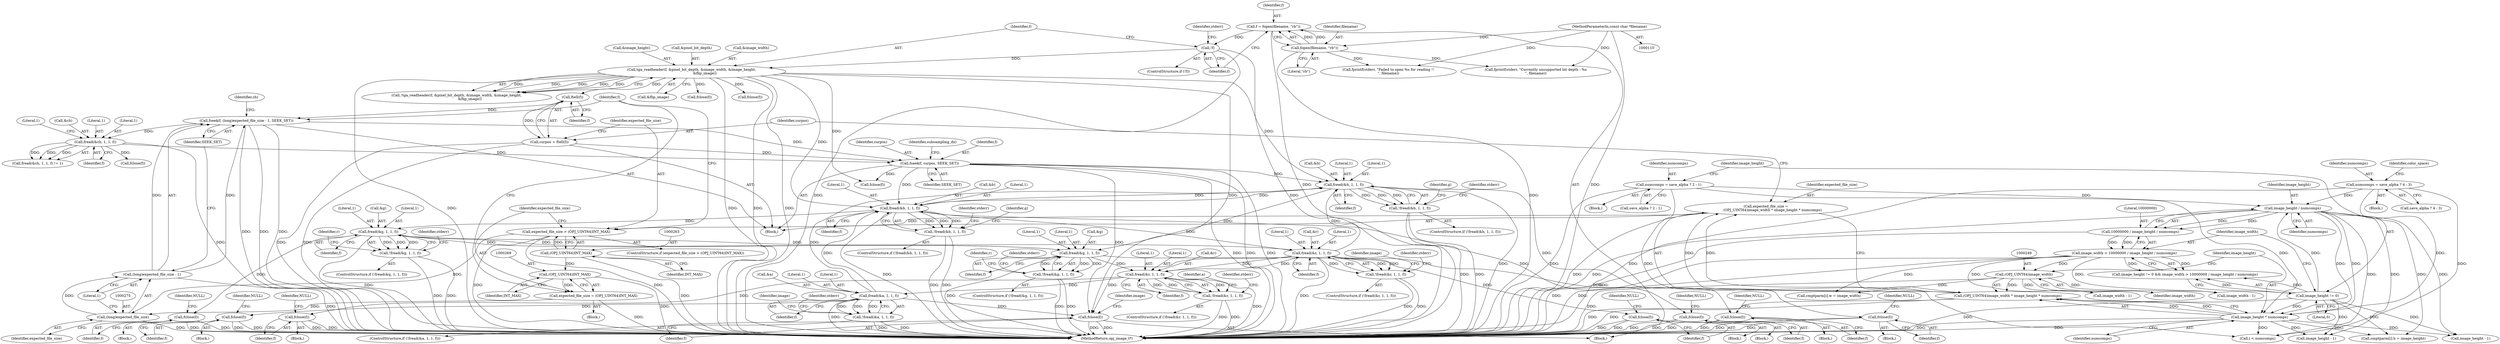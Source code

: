 digraph "0_openjpeg_2cd30c2b06ce332dede81cccad8b334cde997281_1@pointer" {
"1000640" [label="(Call,fread(&b, 1, 1, f))"];
"1000531" [label="(Call,fread(&b, 1, 1, f))"];
"1000640" [label="(Call,fread(&b, 1, 1, f))"];
"1000694" [label="(Call,fread(&a, 1, 1, f))"];
"1000676" [label="(Call,fread(&r, 1, 1, f))"];
"1000567" [label="(Call,fread(&r, 1, 1, f))"];
"1000549" [label="(Call,fread(&g, 1, 1, f))"];
"1000658" [label="(Call,fread(&g, 1, 1, f))"];
"1000293" [label="(Call,fseek(f, curpos, SEEK_SET))"];
"1000281" [label="(Call,fread(&ch, 1, 1, f))"];
"1000271" [label="(Call,fseek(f, (long)expected_file_size - 1, SEEK_SET))"];
"1000257" [label="(Call,ftell(f))"];
"1000150" [label="(Call,tga_readheader(f, &pixel_bit_depth, &image_width, &image_height,\n                        &flip_image))"];
"1000139" [label="(Call,!f)"];
"1000133" [label="(Call,f = fopen(filename, \"rb\"))"];
"1000135" [label="(Call,fopen(filename, \"rb\"))"];
"1000111" [label="(MethodParameterIn,const char *filename)"];
"1000273" [label="(Call,(long)expected_file_size - 1)"];
"1000274" [label="(Call,(long)expected_file_size)"];
"1000266" [label="(Call,expected_file_size = (OPJ_UINT64)INT_MAX)"];
"1000268" [label="(Call,(OPJ_UINT64)INT_MAX)"];
"1000262" [label="(Call,(OPJ_UINT64)INT_MAX)"];
"1000260" [label="(Call,expected_file_size > (OPJ_UINT64)INT_MAX)"];
"1000245" [label="(Call,expected_file_size =\n            (OPJ_UINT64)image_width * image_height * numcomps)"];
"1000247" [label="(Call,(OPJ_UINT64)image_width * image_height * numcomps)"];
"1000248" [label="(Call,(OPJ_UINT64)image_width)"];
"1000235" [label="(Call,image_width > 10000000 / image_height / numcomps)"];
"1000237" [label="(Call,10000000 / image_height / numcomps)"];
"1000239" [label="(Call,image_height / numcomps)"];
"1000232" [label="(Call,image_height != 0)"];
"1000213" [label="(Call,numcomps = save_alpha ? 2 : 1)"];
"1000221" [label="(Call,numcomps = save_alpha ? 4 : 3)"];
"1000251" [label="(Call,image_height * numcomps)"];
"1000255" [label="(Call,curpos = ftell(f))"];
"1000530" [label="(Call,!fread(&b, 1, 1, f))"];
"1000543" [label="(Call,fclose(f))"];
"1000548" [label="(Call,!fread(&g, 1, 1, f))"];
"1000561" [label="(Call,fclose(f))"];
"1000566" [label="(Call,!fread(&r, 1, 1, f))"];
"1000579" [label="(Call,fclose(f))"];
"1000639" [label="(Call,!fread(&b, 1, 1, f))"];
"1000652" [label="(Call,fclose(f))"];
"1000657" [label="(Call,!fread(&g, 1, 1, f))"];
"1000670" [label="(Call,fclose(f))"];
"1000675" [label="(Call,!fread(&r, 1, 1, f))"];
"1000688" [label="(Call,fclose(f))"];
"1000693" [label="(Call,!fread(&a, 1, 1, f))"];
"1000706" [label="(Call,fclose(f))"];
"1000762" [label="(Call,fclose(f))"];
"1000530" [label="(Call,!fread(&b, 1, 1, f))"];
"1000694" [label="(Call,fread(&a, 1, 1, f))"];
"1000253" [label="(Identifier,numcomps)"];
"1000660" [label="(Identifier,g)"];
"1000264" [label="(Identifier,INT_MAX)"];
"1000246" [label="(Identifier,expected_file_size)"];
"1000251" [label="(Call,image_height * numcomps)"];
"1000293" [label="(Call,fseek(f, curpos, SEEK_SET))"];
"1000670" [label="(Call,fclose(f))"];
"1000298" [label="(Identifier,subsampling_dx)"];
"1000646" [label="(Block,)"];
"1000435" [label="(Call,image_width - 1)"];
"1000134" [label="(Identifier,f)"];
"1000678" [label="(Identifier,r)"];
"1000296" [label="(Identifier,SEEK_SET)"];
"1000758" [label="(Call,fprintf(stderr, \"Currently unsupported bit depth : %s\n\", filename))"];
"1000289" [label="(Call,fclose(f))"];
"1000270" [label="(Identifier,INT_MAX)"];
"1000645" [label="(Identifier,f)"];
"1000588" [label="(Identifier,image)"];
"1000582" [label="(Identifier,NULL)"];
"1000284" [label="(Literal,1)"];
"1000209" [label="(Block,)"];
"1000575" [label="(Identifier,stderr)"];
"1000659" [label="(Call,&g)"];
"1000677" [label="(Call,&r)"];
"1000272" [label="(Identifier,f)"];
"1000551" [label="(Identifier,g)"];
"1000700" [label="(Block,)"];
"1000697" [label="(Literal,1)"];
"1000138" [label="(ControlStructure,if (!f))"];
"1000285" [label="(Literal,1)"];
"1000231" [label="(Call,image_height != 0 && image_width > 10000000 / image_height / numcomps)"];
"1000656" [label="(ControlStructure,if (!fread(&g, 1, 1, f)))"];
"1000652" [label="(Call,fclose(f))"];
"1000664" [label="(Block,)"];
"1000257" [label="(Call,ftell(f))"];
"1000674" [label="(ControlStructure,if (!fread(&r, 1, 1, f)))"];
"1000250" [label="(Identifier,image_width)"];
"1000657" [label="(Call,!fread(&g, 1, 1, f))"];
"1000643" [label="(Literal,1)"];
"1000766" [label="(MethodReturn,opj_image_t*)"];
"1000154" [label="(Call,&image_width)"];
"1000567" [label="(Call,fread(&r, 1, 1, f))"];
"1000151" [label="(Identifier,f)"];
"1000663" [label="(Identifier,f)"];
"1000675" [label="(Call,!fread(&r, 1, 1, f))"];
"1000142" [label="(Call,fprintf(stderr, \"Failed to open %s for reading !!\n\", filename))"];
"1000529" [label="(ControlStructure,if (!fread(&b, 1, 1, f)))"];
"1000534" [label="(Literal,1)"];
"1000149" [label="(Call,!tga_readheader(f, &pixel_bit_depth, &image_width, &image_height,\n                        &flip_image))"];
"1000691" [label="(Identifier,NULL)"];
"1000661" [label="(Literal,1)"];
"1000658" [label="(Call,fread(&g, 1, 1, f))"];
"1000311" [label="(Call,i < numcomps)"];
"1000699" [label="(Identifier,f)"];
"1000294" [label="(Identifier,f)"];
"1000696" [label="(Identifier,a)"];
"1000681" [label="(Identifier,f)"];
"1000235" [label="(Call,image_width > 10000000 / image_height / numcomps)"];
"1000554" [label="(Identifier,f)"];
"1000283" [label="(Identifier,ch)"];
"1000544" [label="(Identifier,f)"];
"1000662" [label="(Literal,1)"];
"1000568" [label="(Call,&r)"];
"1000276" [label="(Identifier,expected_file_size)"];
"1000709" [label="(Identifier,NULL)"];
"1000689" [label="(Identifier,f)"];
"1000280" [label="(Call,fread(&ch, 1, 1, f) != 1)"];
"1000536" [label="(Identifier,f)"];
"1000641" [label="(Call,&b)"];
"1000287" [label="(Literal,1)"];
"1000571" [label="(Literal,1)"];
"1000248" [label="(Call,(OPJ_UINT64)image_width)"];
"1000136" [label="(Identifier,filename)"];
"1000133" [label="(Call,f = fopen(filename, \"rb\"))"];
"1000671" [label="(Identifier,f)"];
"1000549" [label="(Call,fread(&g, 1, 1, f))"];
"1000547" [label="(ControlStructure,if (!fread(&g, 1, 1, f)))"];
"1000259" [label="(ControlStructure,if (expected_file_size > (OPJ_UINT64)INT_MAX))"];
"1000715" [label="(Identifier,image)"];
"1000673" [label="(Identifier,NULL)"];
"1000214" [label="(Identifier,numcomps)"];
"1000682" [label="(Block,)"];
"1000572" [label="(Identifier,f)"];
"1000385" [label="(Call,fclose(f))"];
"1000255" [label="(Call,curpos = ftell(f))"];
"1000684" [label="(Identifier,stderr)"];
"1000274" [label="(Call,(long)expected_file_size)"];
"1000688" [label="(Call,fclose(f))"];
"1000267" [label="(Identifier,expected_file_size)"];
"1000232" [label="(Call,image_height != 0)"];
"1000271" [label="(Call,fseek(f, (long)expected_file_size - 1, SEEK_SET))"];
"1000158" [label="(Call,&flip_image)"];
"1000698" [label="(Literal,1)"];
"1000552" [label="(Literal,1)"];
"1000113" [label="(Block,)"];
"1000111" [label="(MethodParameterIn,const char *filename)"];
"1000295" [label="(Identifier,curpos)"];
"1000282" [label="(Call,&ch)"];
"1000286" [label="(Identifier,f)"];
"1000648" [label="(Identifier,stderr)"];
"1000707" [label="(Identifier,f)"];
"1000702" [label="(Identifier,stderr)"];
"1000537" [label="(Block,)"];
"1000580" [label="(Identifier,f)"];
"1000692" [label="(ControlStructure,if (!fread(&a, 1, 1, f)))"];
"1000266" [label="(Call,expected_file_size = (OPJ_UINT64)INT_MAX)"];
"1000639" [label="(Call,!fread(&b, 1, 1, f))"];
"1000550" [label="(Call,&g)"];
"1000156" [label="(Call,&image_height)"];
"1000363" [label="(Call,cmptparm[i].h = image_height)"];
"1000420" [label="(Call,image_width - 1)"];
"1000273" [label="(Call,(long)expected_file_size - 1)"];
"1000281" [label="(Call,fread(&ch, 1, 1, f))"];
"1000247" [label="(Call,(OPJ_UINT64)image_width * image_height * numcomps)"];
"1000240" [label="(Identifier,image_height)"];
"1000237" [label="(Call,10000000 / image_height / numcomps)"];
"1000260" [label="(Call,expected_file_size > (OPJ_UINT64)INT_MAX)"];
"1000150" [label="(Call,tga_readheader(f, &pixel_bit_depth, &image_width, &image_height,\n                        &flip_image))"];
"1000242" [label="(Block,)"];
"1000252" [label="(Identifier,image_height)"];
"1000470" [label="(Call,image_height - 1)"];
"1000215" [label="(Call,save_alpha ? 2 : 1)"];
"1000539" [label="(Identifier,stderr)"];
"1000222" [label="(Identifier,numcomps)"];
"1000569" [label="(Identifier,r)"];
"1000638" [label="(ControlStructure,if (!fread(&b, 1, 1, f)))"];
"1000277" [label="(Literal,1)"];
"1000152" [label="(Call,&pixel_bit_depth)"];
"1000535" [label="(Literal,1)"];
"1000765" [label="(Identifier,image)"];
"1000561" [label="(Call,fclose(f))"];
"1000644" [label="(Literal,1)"];
"1000239" [label="(Call,image_height / numcomps)"];
"1000137" [label="(Literal,\"rb\")"];
"1000140" [label="(Identifier,f)"];
"1000221" [label="(Call,numcomps = save_alpha ? 4 : 3)"];
"1000557" [label="(Identifier,stderr)"];
"1000553" [label="(Literal,1)"];
"1000762" [label="(Call,fclose(f))"];
"1000543" [label="(Call,fclose(f))"];
"1000573" [label="(Block,)"];
"1000680" [label="(Literal,1)"];
"1000676" [label="(Call,fread(&r, 1, 1, f))"];
"1000213" [label="(Call,numcomps = save_alpha ? 2 : 1)"];
"1000175" [label="(Call,fclose(f))"];
"1000139" [label="(Call,!f)"];
"1000562" [label="(Identifier,f)"];
"1000161" [label="(Call,fclose(f))"];
"1000693" [label="(Call,!fread(&a, 1, 1, f))"];
"1000265" [label="(Block,)"];
"1000245" [label="(Call,expected_file_size =\n            (OPJ_UINT64)image_width * image_height * numcomps)"];
"1000455" [label="(Call,image_height - 1)"];
"1000268" [label="(Call,(OPJ_UINT64)INT_MAX)"];
"1000531" [label="(Call,fread(&b, 1, 1, f))"];
"1000532" [label="(Call,&b)"];
"1000546" [label="(Identifier,NULL)"];
"1000695" [label="(Call,&a)"];
"1000706" [label="(Call,fclose(f))"];
"1000258" [label="(Identifier,f)"];
"1000356" [label="(Call,cmptparm[i].w = image_width)"];
"1000262" [label="(Call,(OPJ_UINT64)INT_MAX)"];
"1000143" [label="(Identifier,stderr)"];
"1000256" [label="(Identifier,curpos)"];
"1000566" [label="(Call,!fread(&r, 1, 1, f))"];
"1000548" [label="(Call,!fread(&g, 1, 1, f))"];
"1000653" [label="(Identifier,f)"];
"1000565" [label="(ControlStructure,if (!fread(&r, 1, 1, f)))"];
"1000241" [label="(Identifier,numcomps)"];
"1000220" [label="(Block,)"];
"1000564" [label="(Identifier,NULL)"];
"1000655" [label="(Identifier,NULL)"];
"1000570" [label="(Literal,1)"];
"1000135" [label="(Call,fopen(filename, \"rb\"))"];
"1000236" [label="(Identifier,image_width)"];
"1000579" [label="(Call,fclose(f))"];
"1000233" [label="(Identifier,image_height)"];
"1000555" [label="(Block,)"];
"1000763" [label="(Identifier,f)"];
"1000228" [label="(Identifier,color_space)"];
"1000223" [label="(Call,save_alpha ? 4 : 3)"];
"1000640" [label="(Call,fread(&b, 1, 1, f))"];
"1000278" [label="(Identifier,SEEK_SET)"];
"1000261" [label="(Identifier,expected_file_size)"];
"1000238" [label="(Literal,10000000)"];
"1000234" [label="(Literal,0)"];
"1000666" [label="(Identifier,stderr)"];
"1000679" [label="(Literal,1)"];
"1000640" -> "1000639"  [label="AST: "];
"1000640" -> "1000645"  [label="CFG: "];
"1000641" -> "1000640"  [label="AST: "];
"1000643" -> "1000640"  [label="AST: "];
"1000644" -> "1000640"  [label="AST: "];
"1000645" -> "1000640"  [label="AST: "];
"1000639" -> "1000640"  [label="CFG: "];
"1000640" -> "1000766"  [label="DDG: "];
"1000640" -> "1000531"  [label="DDG: "];
"1000640" -> "1000639"  [label="DDG: "];
"1000640" -> "1000639"  [label="DDG: "];
"1000640" -> "1000639"  [label="DDG: "];
"1000531" -> "1000640"  [label="DDG: "];
"1000694" -> "1000640"  [label="DDG: "];
"1000567" -> "1000640"  [label="DDG: "];
"1000293" -> "1000640"  [label="DDG: "];
"1000150" -> "1000640"  [label="DDG: "];
"1000640" -> "1000652"  [label="DDG: "];
"1000640" -> "1000658"  [label="DDG: "];
"1000531" -> "1000530"  [label="AST: "];
"1000531" -> "1000536"  [label="CFG: "];
"1000532" -> "1000531"  [label="AST: "];
"1000534" -> "1000531"  [label="AST: "];
"1000535" -> "1000531"  [label="AST: "];
"1000536" -> "1000531"  [label="AST: "];
"1000530" -> "1000531"  [label="CFG: "];
"1000531" -> "1000766"  [label="DDG: "];
"1000531" -> "1000530"  [label="DDG: "];
"1000531" -> "1000530"  [label="DDG: "];
"1000531" -> "1000530"  [label="DDG: "];
"1000694" -> "1000531"  [label="DDG: "];
"1000567" -> "1000531"  [label="DDG: "];
"1000293" -> "1000531"  [label="DDG: "];
"1000150" -> "1000531"  [label="DDG: "];
"1000531" -> "1000543"  [label="DDG: "];
"1000531" -> "1000549"  [label="DDG: "];
"1000694" -> "1000693"  [label="AST: "];
"1000694" -> "1000699"  [label="CFG: "];
"1000695" -> "1000694"  [label="AST: "];
"1000697" -> "1000694"  [label="AST: "];
"1000698" -> "1000694"  [label="AST: "];
"1000699" -> "1000694"  [label="AST: "];
"1000693" -> "1000694"  [label="CFG: "];
"1000694" -> "1000766"  [label="DDG: "];
"1000694" -> "1000693"  [label="DDG: "];
"1000694" -> "1000693"  [label="DDG: "];
"1000694" -> "1000693"  [label="DDG: "];
"1000676" -> "1000694"  [label="DDG: "];
"1000694" -> "1000706"  [label="DDG: "];
"1000694" -> "1000762"  [label="DDG: "];
"1000676" -> "1000675"  [label="AST: "];
"1000676" -> "1000681"  [label="CFG: "];
"1000677" -> "1000676"  [label="AST: "];
"1000679" -> "1000676"  [label="AST: "];
"1000680" -> "1000676"  [label="AST: "];
"1000681" -> "1000676"  [label="AST: "];
"1000675" -> "1000676"  [label="CFG: "];
"1000676" -> "1000766"  [label="DDG: "];
"1000676" -> "1000567"  [label="DDG: "];
"1000676" -> "1000675"  [label="DDG: "];
"1000676" -> "1000675"  [label="DDG: "];
"1000676" -> "1000675"  [label="DDG: "];
"1000567" -> "1000676"  [label="DDG: "];
"1000658" -> "1000676"  [label="DDG: "];
"1000676" -> "1000688"  [label="DDG: "];
"1000567" -> "1000566"  [label="AST: "];
"1000567" -> "1000572"  [label="CFG: "];
"1000568" -> "1000567"  [label="AST: "];
"1000570" -> "1000567"  [label="AST: "];
"1000571" -> "1000567"  [label="AST: "];
"1000572" -> "1000567"  [label="AST: "];
"1000566" -> "1000567"  [label="CFG: "];
"1000567" -> "1000766"  [label="DDG: "];
"1000567" -> "1000566"  [label="DDG: "];
"1000567" -> "1000566"  [label="DDG: "];
"1000567" -> "1000566"  [label="DDG: "];
"1000549" -> "1000567"  [label="DDG: "];
"1000567" -> "1000579"  [label="DDG: "];
"1000567" -> "1000762"  [label="DDG: "];
"1000549" -> "1000548"  [label="AST: "];
"1000549" -> "1000554"  [label="CFG: "];
"1000550" -> "1000549"  [label="AST: "];
"1000552" -> "1000549"  [label="AST: "];
"1000553" -> "1000549"  [label="AST: "];
"1000554" -> "1000549"  [label="AST: "];
"1000548" -> "1000549"  [label="CFG: "];
"1000549" -> "1000766"  [label="DDG: "];
"1000549" -> "1000548"  [label="DDG: "];
"1000549" -> "1000548"  [label="DDG: "];
"1000549" -> "1000548"  [label="DDG: "];
"1000658" -> "1000549"  [label="DDG: "];
"1000549" -> "1000561"  [label="DDG: "];
"1000549" -> "1000658"  [label="DDG: "];
"1000658" -> "1000657"  [label="AST: "];
"1000658" -> "1000663"  [label="CFG: "];
"1000659" -> "1000658"  [label="AST: "];
"1000661" -> "1000658"  [label="AST: "];
"1000662" -> "1000658"  [label="AST: "];
"1000663" -> "1000658"  [label="AST: "];
"1000657" -> "1000658"  [label="CFG: "];
"1000658" -> "1000766"  [label="DDG: "];
"1000658" -> "1000657"  [label="DDG: "];
"1000658" -> "1000657"  [label="DDG: "];
"1000658" -> "1000657"  [label="DDG: "];
"1000658" -> "1000670"  [label="DDG: "];
"1000293" -> "1000242"  [label="AST: "];
"1000293" -> "1000296"  [label="CFG: "];
"1000294" -> "1000293"  [label="AST: "];
"1000295" -> "1000293"  [label="AST: "];
"1000296" -> "1000293"  [label="AST: "];
"1000298" -> "1000293"  [label="CFG: "];
"1000293" -> "1000766"  [label="DDG: "];
"1000293" -> "1000766"  [label="DDG: "];
"1000293" -> "1000766"  [label="DDG: "];
"1000281" -> "1000293"  [label="DDG: "];
"1000255" -> "1000293"  [label="DDG: "];
"1000271" -> "1000293"  [label="DDG: "];
"1000293" -> "1000385"  [label="DDG: "];
"1000293" -> "1000762"  [label="DDG: "];
"1000281" -> "1000280"  [label="AST: "];
"1000281" -> "1000286"  [label="CFG: "];
"1000282" -> "1000281"  [label="AST: "];
"1000284" -> "1000281"  [label="AST: "];
"1000285" -> "1000281"  [label="AST: "];
"1000286" -> "1000281"  [label="AST: "];
"1000287" -> "1000281"  [label="CFG: "];
"1000281" -> "1000766"  [label="DDG: "];
"1000281" -> "1000280"  [label="DDG: "];
"1000281" -> "1000280"  [label="DDG: "];
"1000281" -> "1000280"  [label="DDG: "];
"1000271" -> "1000281"  [label="DDG: "];
"1000281" -> "1000289"  [label="DDG: "];
"1000271" -> "1000242"  [label="AST: "];
"1000271" -> "1000278"  [label="CFG: "];
"1000272" -> "1000271"  [label="AST: "];
"1000273" -> "1000271"  [label="AST: "];
"1000278" -> "1000271"  [label="AST: "];
"1000283" -> "1000271"  [label="CFG: "];
"1000271" -> "1000766"  [label="DDG: "];
"1000271" -> "1000766"  [label="DDG: "];
"1000271" -> "1000766"  [label="DDG: "];
"1000257" -> "1000271"  [label="DDG: "];
"1000273" -> "1000271"  [label="DDG: "];
"1000273" -> "1000271"  [label="DDG: "];
"1000257" -> "1000255"  [label="AST: "];
"1000257" -> "1000258"  [label="CFG: "];
"1000258" -> "1000257"  [label="AST: "];
"1000255" -> "1000257"  [label="CFG: "];
"1000257" -> "1000255"  [label="DDG: "];
"1000150" -> "1000257"  [label="DDG: "];
"1000150" -> "1000149"  [label="AST: "];
"1000150" -> "1000158"  [label="CFG: "];
"1000151" -> "1000150"  [label="AST: "];
"1000152" -> "1000150"  [label="AST: "];
"1000154" -> "1000150"  [label="AST: "];
"1000156" -> "1000150"  [label="AST: "];
"1000158" -> "1000150"  [label="AST: "];
"1000149" -> "1000150"  [label="CFG: "];
"1000150" -> "1000766"  [label="DDG: "];
"1000150" -> "1000766"  [label="DDG: "];
"1000150" -> "1000766"  [label="DDG: "];
"1000150" -> "1000766"  [label="DDG: "];
"1000150" -> "1000149"  [label="DDG: "];
"1000150" -> "1000149"  [label="DDG: "];
"1000150" -> "1000149"  [label="DDG: "];
"1000150" -> "1000149"  [label="DDG: "];
"1000150" -> "1000149"  [label="DDG: "];
"1000139" -> "1000150"  [label="DDG: "];
"1000150" -> "1000161"  [label="DDG: "];
"1000150" -> "1000175"  [label="DDG: "];
"1000150" -> "1000385"  [label="DDG: "];
"1000150" -> "1000762"  [label="DDG: "];
"1000139" -> "1000138"  [label="AST: "];
"1000139" -> "1000140"  [label="CFG: "];
"1000140" -> "1000139"  [label="AST: "];
"1000143" -> "1000139"  [label="CFG: "];
"1000151" -> "1000139"  [label="CFG: "];
"1000139" -> "1000766"  [label="DDG: "];
"1000139" -> "1000766"  [label="DDG: "];
"1000133" -> "1000139"  [label="DDG: "];
"1000133" -> "1000113"  [label="AST: "];
"1000133" -> "1000135"  [label="CFG: "];
"1000134" -> "1000133"  [label="AST: "];
"1000135" -> "1000133"  [label="AST: "];
"1000140" -> "1000133"  [label="CFG: "];
"1000133" -> "1000766"  [label="DDG: "];
"1000135" -> "1000133"  [label="DDG: "];
"1000135" -> "1000133"  [label="DDG: "];
"1000135" -> "1000137"  [label="CFG: "];
"1000136" -> "1000135"  [label="AST: "];
"1000137" -> "1000135"  [label="AST: "];
"1000135" -> "1000766"  [label="DDG: "];
"1000111" -> "1000135"  [label="DDG: "];
"1000135" -> "1000142"  [label="DDG: "];
"1000135" -> "1000758"  [label="DDG: "];
"1000111" -> "1000110"  [label="AST: "];
"1000111" -> "1000766"  [label="DDG: "];
"1000111" -> "1000142"  [label="DDG: "];
"1000111" -> "1000758"  [label="DDG: "];
"1000273" -> "1000277"  [label="CFG: "];
"1000274" -> "1000273"  [label="AST: "];
"1000277" -> "1000273"  [label="AST: "];
"1000278" -> "1000273"  [label="CFG: "];
"1000273" -> "1000766"  [label="DDG: "];
"1000274" -> "1000273"  [label="DDG: "];
"1000274" -> "1000276"  [label="CFG: "];
"1000275" -> "1000274"  [label="AST: "];
"1000276" -> "1000274"  [label="AST: "];
"1000277" -> "1000274"  [label="CFG: "];
"1000274" -> "1000766"  [label="DDG: "];
"1000266" -> "1000274"  [label="DDG: "];
"1000260" -> "1000274"  [label="DDG: "];
"1000266" -> "1000265"  [label="AST: "];
"1000266" -> "1000268"  [label="CFG: "];
"1000267" -> "1000266"  [label="AST: "];
"1000268" -> "1000266"  [label="AST: "];
"1000272" -> "1000266"  [label="CFG: "];
"1000266" -> "1000766"  [label="DDG: "];
"1000268" -> "1000266"  [label="DDG: "];
"1000268" -> "1000270"  [label="CFG: "];
"1000269" -> "1000268"  [label="AST: "];
"1000270" -> "1000268"  [label="AST: "];
"1000268" -> "1000766"  [label="DDG: "];
"1000262" -> "1000268"  [label="DDG: "];
"1000262" -> "1000260"  [label="AST: "];
"1000262" -> "1000264"  [label="CFG: "];
"1000263" -> "1000262"  [label="AST: "];
"1000264" -> "1000262"  [label="AST: "];
"1000260" -> "1000262"  [label="CFG: "];
"1000262" -> "1000766"  [label="DDG: "];
"1000262" -> "1000260"  [label="DDG: "];
"1000260" -> "1000259"  [label="AST: "];
"1000261" -> "1000260"  [label="AST: "];
"1000267" -> "1000260"  [label="CFG: "];
"1000272" -> "1000260"  [label="CFG: "];
"1000260" -> "1000766"  [label="DDG: "];
"1000260" -> "1000766"  [label="DDG: "];
"1000245" -> "1000260"  [label="DDG: "];
"1000245" -> "1000242"  [label="AST: "];
"1000245" -> "1000247"  [label="CFG: "];
"1000246" -> "1000245"  [label="AST: "];
"1000247" -> "1000245"  [label="AST: "];
"1000256" -> "1000245"  [label="CFG: "];
"1000245" -> "1000766"  [label="DDG: "];
"1000247" -> "1000245"  [label="DDG: "];
"1000247" -> "1000245"  [label="DDG: "];
"1000247" -> "1000251"  [label="CFG: "];
"1000248" -> "1000247"  [label="AST: "];
"1000251" -> "1000247"  [label="AST: "];
"1000247" -> "1000766"  [label="DDG: "];
"1000247" -> "1000766"  [label="DDG: "];
"1000248" -> "1000247"  [label="DDG: "];
"1000251" -> "1000247"  [label="DDG: "];
"1000251" -> "1000247"  [label="DDG: "];
"1000248" -> "1000250"  [label="CFG: "];
"1000249" -> "1000248"  [label="AST: "];
"1000250" -> "1000248"  [label="AST: "];
"1000252" -> "1000248"  [label="CFG: "];
"1000248" -> "1000766"  [label="DDG: "];
"1000235" -> "1000248"  [label="DDG: "];
"1000248" -> "1000356"  [label="DDG: "];
"1000248" -> "1000420"  [label="DDG: "];
"1000248" -> "1000435"  [label="DDG: "];
"1000235" -> "1000231"  [label="AST: "];
"1000235" -> "1000237"  [label="CFG: "];
"1000236" -> "1000235"  [label="AST: "];
"1000237" -> "1000235"  [label="AST: "];
"1000231" -> "1000235"  [label="CFG: "];
"1000235" -> "1000766"  [label="DDG: "];
"1000235" -> "1000766"  [label="DDG: "];
"1000235" -> "1000231"  [label="DDG: "];
"1000235" -> "1000231"  [label="DDG: "];
"1000237" -> "1000235"  [label="DDG: "];
"1000237" -> "1000235"  [label="DDG: "];
"1000235" -> "1000356"  [label="DDG: "];
"1000235" -> "1000420"  [label="DDG: "];
"1000235" -> "1000435"  [label="DDG: "];
"1000237" -> "1000239"  [label="CFG: "];
"1000238" -> "1000237"  [label="AST: "];
"1000239" -> "1000237"  [label="AST: "];
"1000237" -> "1000766"  [label="DDG: "];
"1000239" -> "1000237"  [label="DDG: "];
"1000239" -> "1000237"  [label="DDG: "];
"1000239" -> "1000241"  [label="CFG: "];
"1000240" -> "1000239"  [label="AST: "];
"1000241" -> "1000239"  [label="AST: "];
"1000239" -> "1000766"  [label="DDG: "];
"1000232" -> "1000239"  [label="DDG: "];
"1000213" -> "1000239"  [label="DDG: "];
"1000221" -> "1000239"  [label="DDG: "];
"1000239" -> "1000251"  [label="DDG: "];
"1000239" -> "1000251"  [label="DDG: "];
"1000239" -> "1000311"  [label="DDG: "];
"1000239" -> "1000363"  [label="DDG: "];
"1000239" -> "1000455"  [label="DDG: "];
"1000239" -> "1000470"  [label="DDG: "];
"1000232" -> "1000231"  [label="AST: "];
"1000232" -> "1000234"  [label="CFG: "];
"1000233" -> "1000232"  [label="AST: "];
"1000234" -> "1000232"  [label="AST: "];
"1000236" -> "1000232"  [label="CFG: "];
"1000231" -> "1000232"  [label="CFG: "];
"1000232" -> "1000766"  [label="DDG: "];
"1000232" -> "1000231"  [label="DDG: "];
"1000232" -> "1000231"  [label="DDG: "];
"1000232" -> "1000251"  [label="DDG: "];
"1000232" -> "1000363"  [label="DDG: "];
"1000232" -> "1000455"  [label="DDG: "];
"1000232" -> "1000470"  [label="DDG: "];
"1000213" -> "1000209"  [label="AST: "];
"1000213" -> "1000215"  [label="CFG: "];
"1000214" -> "1000213"  [label="AST: "];
"1000215" -> "1000213"  [label="AST: "];
"1000233" -> "1000213"  [label="CFG: "];
"1000213" -> "1000766"  [label="DDG: "];
"1000213" -> "1000251"  [label="DDG: "];
"1000213" -> "1000311"  [label="DDG: "];
"1000221" -> "1000220"  [label="AST: "];
"1000221" -> "1000223"  [label="CFG: "];
"1000222" -> "1000221"  [label="AST: "];
"1000223" -> "1000221"  [label="AST: "];
"1000228" -> "1000221"  [label="CFG: "];
"1000221" -> "1000766"  [label="DDG: "];
"1000221" -> "1000251"  [label="DDG: "];
"1000221" -> "1000311"  [label="DDG: "];
"1000251" -> "1000253"  [label="CFG: "];
"1000252" -> "1000251"  [label="AST: "];
"1000253" -> "1000251"  [label="AST: "];
"1000251" -> "1000766"  [label="DDG: "];
"1000251" -> "1000766"  [label="DDG: "];
"1000251" -> "1000311"  [label="DDG: "];
"1000251" -> "1000363"  [label="DDG: "];
"1000251" -> "1000455"  [label="DDG: "];
"1000251" -> "1000470"  [label="DDG: "];
"1000255" -> "1000242"  [label="AST: "];
"1000256" -> "1000255"  [label="AST: "];
"1000261" -> "1000255"  [label="CFG: "];
"1000255" -> "1000766"  [label="DDG: "];
"1000255" -> "1000766"  [label="DDG: "];
"1000530" -> "1000529"  [label="AST: "];
"1000539" -> "1000530"  [label="CFG: "];
"1000551" -> "1000530"  [label="CFG: "];
"1000530" -> "1000766"  [label="DDG: "];
"1000530" -> "1000766"  [label="DDG: "];
"1000543" -> "1000537"  [label="AST: "];
"1000543" -> "1000544"  [label="CFG: "];
"1000544" -> "1000543"  [label="AST: "];
"1000546" -> "1000543"  [label="CFG: "];
"1000543" -> "1000766"  [label="DDG: "];
"1000543" -> "1000766"  [label="DDG: "];
"1000548" -> "1000547"  [label="AST: "];
"1000557" -> "1000548"  [label="CFG: "];
"1000569" -> "1000548"  [label="CFG: "];
"1000548" -> "1000766"  [label="DDG: "];
"1000548" -> "1000766"  [label="DDG: "];
"1000561" -> "1000555"  [label="AST: "];
"1000561" -> "1000562"  [label="CFG: "];
"1000562" -> "1000561"  [label="AST: "];
"1000564" -> "1000561"  [label="CFG: "];
"1000561" -> "1000766"  [label="DDG: "];
"1000561" -> "1000766"  [label="DDG: "];
"1000566" -> "1000565"  [label="AST: "];
"1000575" -> "1000566"  [label="CFG: "];
"1000588" -> "1000566"  [label="CFG: "];
"1000566" -> "1000766"  [label="DDG: "];
"1000566" -> "1000766"  [label="DDG: "];
"1000579" -> "1000573"  [label="AST: "];
"1000579" -> "1000580"  [label="CFG: "];
"1000580" -> "1000579"  [label="AST: "];
"1000582" -> "1000579"  [label="CFG: "];
"1000579" -> "1000766"  [label="DDG: "];
"1000579" -> "1000766"  [label="DDG: "];
"1000639" -> "1000638"  [label="AST: "];
"1000648" -> "1000639"  [label="CFG: "];
"1000660" -> "1000639"  [label="CFG: "];
"1000639" -> "1000766"  [label="DDG: "];
"1000639" -> "1000766"  [label="DDG: "];
"1000652" -> "1000646"  [label="AST: "];
"1000652" -> "1000653"  [label="CFG: "];
"1000653" -> "1000652"  [label="AST: "];
"1000655" -> "1000652"  [label="CFG: "];
"1000652" -> "1000766"  [label="DDG: "];
"1000652" -> "1000766"  [label="DDG: "];
"1000657" -> "1000656"  [label="AST: "];
"1000666" -> "1000657"  [label="CFG: "];
"1000678" -> "1000657"  [label="CFG: "];
"1000657" -> "1000766"  [label="DDG: "];
"1000657" -> "1000766"  [label="DDG: "];
"1000670" -> "1000664"  [label="AST: "];
"1000670" -> "1000671"  [label="CFG: "];
"1000671" -> "1000670"  [label="AST: "];
"1000673" -> "1000670"  [label="CFG: "];
"1000670" -> "1000766"  [label="DDG: "];
"1000670" -> "1000766"  [label="DDG: "];
"1000675" -> "1000674"  [label="AST: "];
"1000684" -> "1000675"  [label="CFG: "];
"1000696" -> "1000675"  [label="CFG: "];
"1000675" -> "1000766"  [label="DDG: "];
"1000675" -> "1000766"  [label="DDG: "];
"1000688" -> "1000682"  [label="AST: "];
"1000688" -> "1000689"  [label="CFG: "];
"1000689" -> "1000688"  [label="AST: "];
"1000691" -> "1000688"  [label="CFG: "];
"1000688" -> "1000766"  [label="DDG: "];
"1000688" -> "1000766"  [label="DDG: "];
"1000693" -> "1000692"  [label="AST: "];
"1000702" -> "1000693"  [label="CFG: "];
"1000715" -> "1000693"  [label="CFG: "];
"1000693" -> "1000766"  [label="DDG: "];
"1000693" -> "1000766"  [label="DDG: "];
"1000706" -> "1000700"  [label="AST: "];
"1000706" -> "1000707"  [label="CFG: "];
"1000707" -> "1000706"  [label="AST: "];
"1000709" -> "1000706"  [label="CFG: "];
"1000706" -> "1000766"  [label="DDG: "];
"1000706" -> "1000766"  [label="DDG: "];
"1000762" -> "1000113"  [label="AST: "];
"1000762" -> "1000763"  [label="CFG: "];
"1000763" -> "1000762"  [label="AST: "];
"1000765" -> "1000762"  [label="CFG: "];
"1000762" -> "1000766"  [label="DDG: "];
"1000762" -> "1000766"  [label="DDG: "];
}
